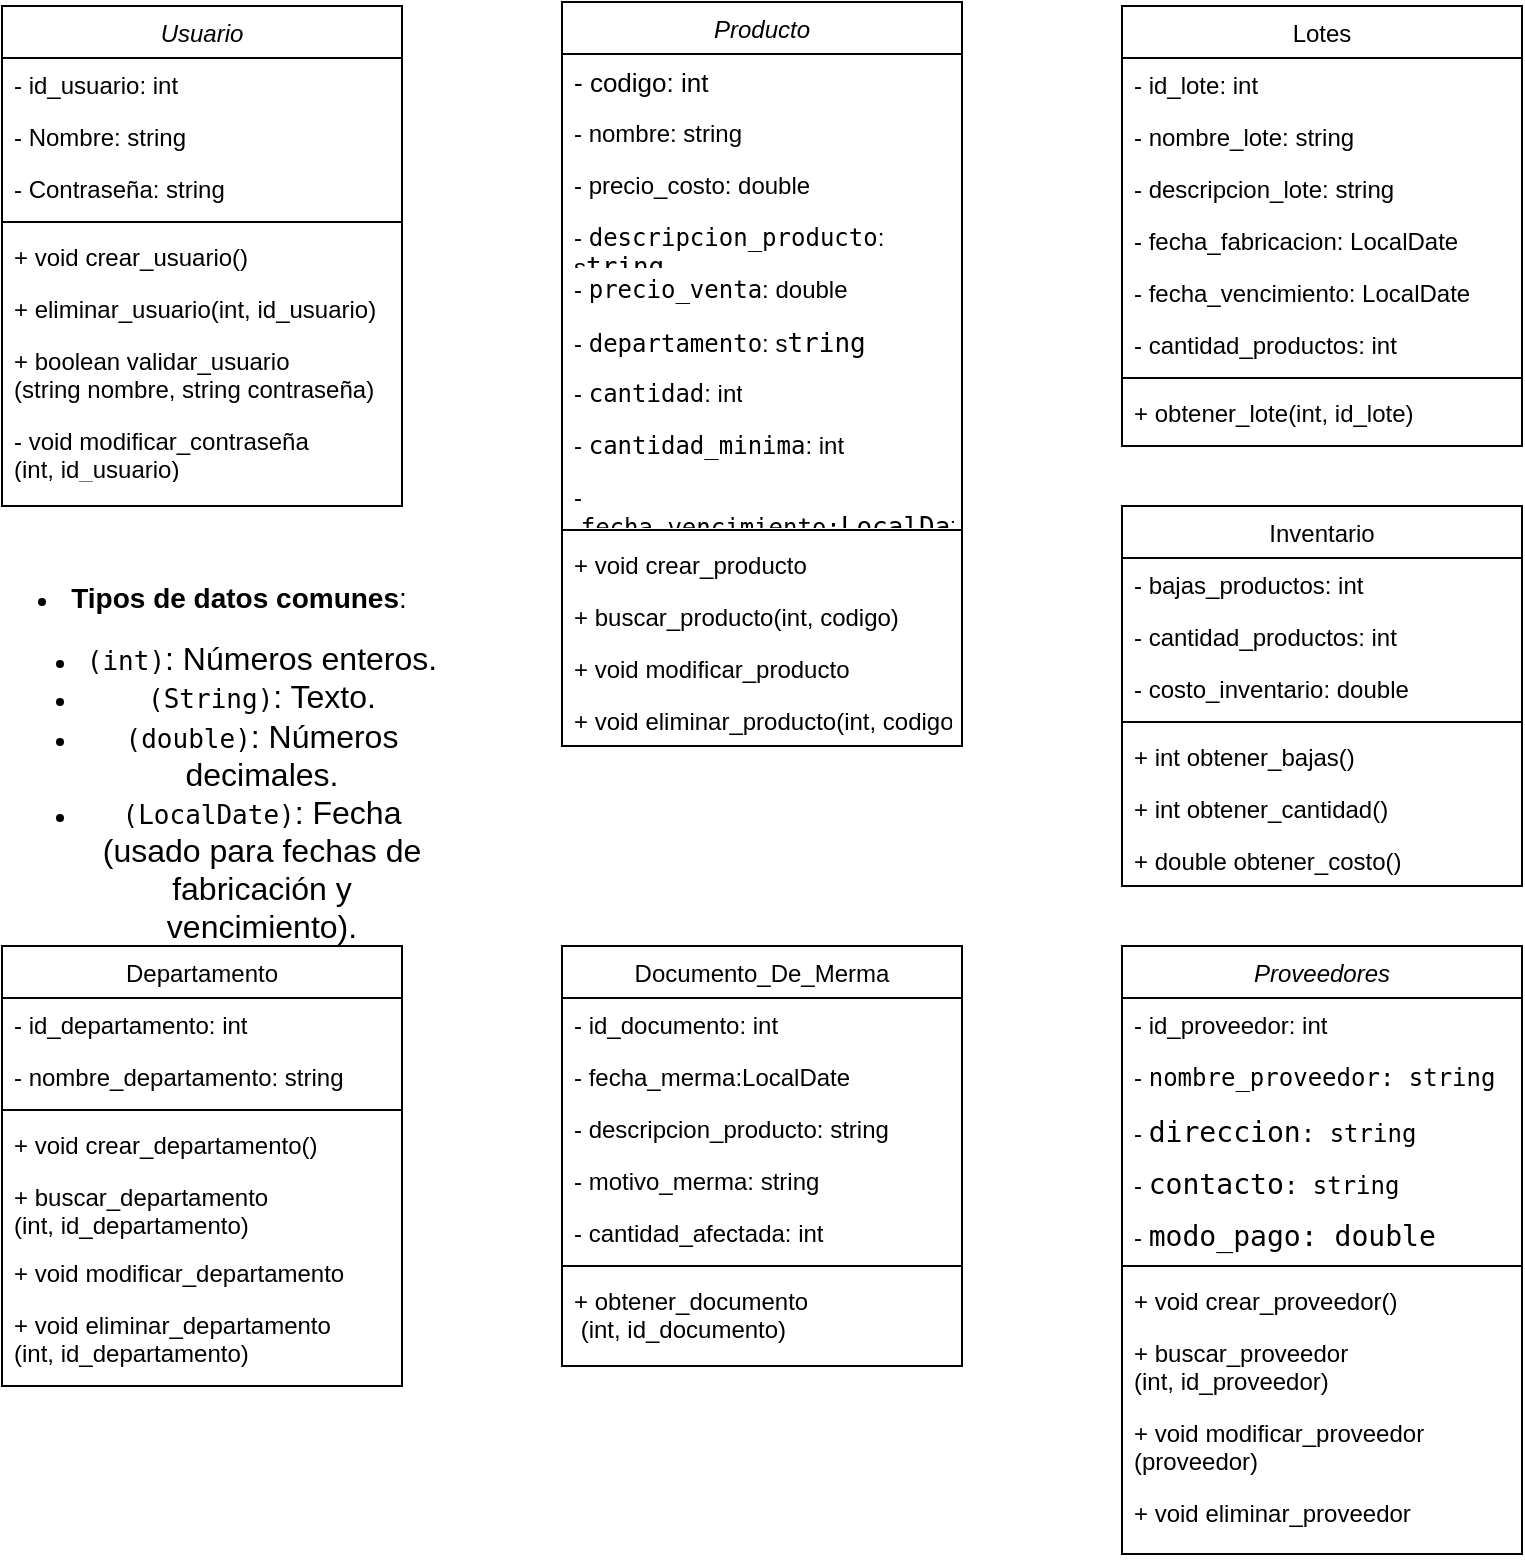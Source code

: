 <mxfile version="24.8.6">
  <diagram id="C5RBs43oDa-KdzZeNtuy" name="Page-1">
    <mxGraphModel dx="756" dy="388" grid="1" gridSize="10" guides="1" tooltips="1" connect="1" arrows="1" fold="1" page="1" pageScale="1" pageWidth="827" pageHeight="1169" math="0" shadow="0">
      <root>
        <mxCell id="WIyWlLk6GJQsqaUBKTNV-0" />
        <mxCell id="WIyWlLk6GJQsqaUBKTNV-1" parent="WIyWlLk6GJQsqaUBKTNV-0" />
        <mxCell id="zkfFHV4jXpPFQw0GAbJ--0" value="Usuario" style="swimlane;fontStyle=2;align=center;verticalAlign=top;childLayout=stackLayout;horizontal=1;startSize=26;horizontalStack=0;resizeParent=1;resizeLast=0;collapsible=1;marginBottom=0;rounded=0;shadow=0;strokeWidth=1;" parent="WIyWlLk6GJQsqaUBKTNV-1" vertex="1">
          <mxGeometry x="40" y="40" width="200" height="250" as="geometry">
            <mxRectangle x="230" y="140" width="160" height="26" as="alternateBounds" />
          </mxGeometry>
        </mxCell>
        <mxCell id="zkfFHV4jXpPFQw0GAbJ--1" value="- id_usuario: int" style="text;align=left;verticalAlign=top;spacingLeft=4;spacingRight=4;overflow=hidden;rotatable=0;points=[[0,0.5],[1,0.5]];portConstraint=eastwest;" parent="zkfFHV4jXpPFQw0GAbJ--0" vertex="1">
          <mxGeometry y="26" width="200" height="26" as="geometry" />
        </mxCell>
        <mxCell id="zkfFHV4jXpPFQw0GAbJ--2" value="- Nombre: string" style="text;align=left;verticalAlign=top;spacingLeft=4;spacingRight=4;overflow=hidden;rotatable=0;points=[[0,0.5],[1,0.5]];portConstraint=eastwest;rounded=0;shadow=0;html=0;" parent="zkfFHV4jXpPFQw0GAbJ--0" vertex="1">
          <mxGeometry y="52" width="200" height="26" as="geometry" />
        </mxCell>
        <mxCell id="zkfFHV4jXpPFQw0GAbJ--3" value="- Contraseña: string" style="text;align=left;verticalAlign=top;spacingLeft=4;spacingRight=4;overflow=hidden;rotatable=0;points=[[0,0.5],[1,0.5]];portConstraint=eastwest;rounded=0;shadow=0;html=0;" parent="zkfFHV4jXpPFQw0GAbJ--0" vertex="1">
          <mxGeometry y="78" width="200" height="26" as="geometry" />
        </mxCell>
        <mxCell id="zkfFHV4jXpPFQw0GAbJ--4" value="" style="line;html=1;strokeWidth=1;align=left;verticalAlign=middle;spacingTop=-1;spacingLeft=3;spacingRight=3;rotatable=0;labelPosition=right;points=[];portConstraint=eastwest;" parent="zkfFHV4jXpPFQw0GAbJ--0" vertex="1">
          <mxGeometry y="104" width="200" height="8" as="geometry" />
        </mxCell>
        <mxCell id="AEPmpZOli4dW2N7cKXhk-19" value="+ void crear_usuario()" style="text;align=left;verticalAlign=top;spacingLeft=4;spacingRight=4;overflow=hidden;rotatable=0;points=[[0,0.5],[1,0.5]];portConstraint=eastwest;" parent="zkfFHV4jXpPFQw0GAbJ--0" vertex="1">
          <mxGeometry y="112" width="200" height="26" as="geometry" />
        </mxCell>
        <mxCell id="AEPmpZOli4dW2N7cKXhk-24" value="+ eliminar_usuario(int, id_usuario)" style="text;align=left;verticalAlign=top;spacingLeft=4;spacingRight=4;overflow=hidden;rotatable=0;points=[[0,0.5],[1,0.5]];portConstraint=eastwest;" parent="zkfFHV4jXpPFQw0GAbJ--0" vertex="1">
          <mxGeometry y="138" width="200" height="26" as="geometry" />
        </mxCell>
        <mxCell id="AEPmpZOli4dW2N7cKXhk-25" value="+ boolean validar_usuario &#xa;(string nombre, string contraseña)" style="text;align=left;verticalAlign=top;spacingLeft=4;spacingRight=4;overflow=hidden;rotatable=0;points=[[0,0.5],[1,0.5]];portConstraint=eastwest;" parent="zkfFHV4jXpPFQw0GAbJ--0" vertex="1">
          <mxGeometry y="164" width="200" height="40" as="geometry" />
        </mxCell>
        <mxCell id="AEPmpZOli4dW2N7cKXhk-23" value="- void modificar_contraseña&#xa;(int, id_usuario)" style="text;align=left;verticalAlign=top;spacingLeft=4;spacingRight=4;overflow=hidden;rotatable=0;points=[[0,0.5],[1,0.5]];portConstraint=eastwest;" parent="zkfFHV4jXpPFQw0GAbJ--0" vertex="1">
          <mxGeometry y="204" width="200" height="30" as="geometry" />
        </mxCell>
        <mxCell id="zkfFHV4jXpPFQw0GAbJ--6" value="Documento_De_Merma" style="swimlane;fontStyle=0;align=center;verticalAlign=top;childLayout=stackLayout;horizontal=1;startSize=26;horizontalStack=0;resizeParent=1;resizeLast=0;collapsible=1;marginBottom=0;rounded=0;shadow=0;strokeWidth=1;" parent="WIyWlLk6GJQsqaUBKTNV-1" vertex="1">
          <mxGeometry x="320" y="510" width="200" height="210" as="geometry">
            <mxRectangle x="130" y="380" width="160" height="26" as="alternateBounds" />
          </mxGeometry>
        </mxCell>
        <mxCell id="zkfFHV4jXpPFQw0GAbJ--7" value="- id_documento: int" style="text;align=left;verticalAlign=top;spacingLeft=4;spacingRight=4;overflow=hidden;rotatable=0;points=[[0,0.5],[1,0.5]];portConstraint=eastwest;" parent="zkfFHV4jXpPFQw0GAbJ--6" vertex="1">
          <mxGeometry y="26" width="200" height="26" as="geometry" />
        </mxCell>
        <mxCell id="PkGunIE6QeiL3xr68-80-14" value="- fecha_merma:LocalDate" style="text;align=left;verticalAlign=top;spacingLeft=4;spacingRight=4;overflow=hidden;rotatable=0;points=[[0,0.5],[1,0.5]];portConstraint=eastwest;" parent="zkfFHV4jXpPFQw0GAbJ--6" vertex="1">
          <mxGeometry y="52" width="200" height="26" as="geometry" />
        </mxCell>
        <mxCell id="PkGunIE6QeiL3xr68-80-15" value="- descripcion_producto: string" style="text;align=left;verticalAlign=top;spacingLeft=4;spacingRight=4;overflow=hidden;rotatable=0;points=[[0,0.5],[1,0.5]];portConstraint=eastwest;" parent="zkfFHV4jXpPFQw0GAbJ--6" vertex="1">
          <mxGeometry y="78" width="200" height="26" as="geometry" />
        </mxCell>
        <mxCell id="PkGunIE6QeiL3xr68-80-16" value="- motivo_merma: string" style="text;align=left;verticalAlign=top;spacingLeft=4;spacingRight=4;overflow=hidden;rotatable=0;points=[[0,0.5],[1,0.5]];portConstraint=eastwest;" parent="zkfFHV4jXpPFQw0GAbJ--6" vertex="1">
          <mxGeometry y="104" width="200" height="26" as="geometry" />
        </mxCell>
        <mxCell id="PkGunIE6QeiL3xr68-80-13" value="- cantidad_afectada: int" style="text;align=left;verticalAlign=top;spacingLeft=4;spacingRight=4;overflow=hidden;rotatable=0;points=[[0,0.5],[1,0.5]];portConstraint=eastwest;" parent="zkfFHV4jXpPFQw0GAbJ--6" vertex="1">
          <mxGeometry y="130" width="200" height="26" as="geometry" />
        </mxCell>
        <mxCell id="zkfFHV4jXpPFQw0GAbJ--9" value="" style="line;html=1;strokeWidth=1;align=left;verticalAlign=middle;spacingTop=-1;spacingLeft=3;spacingRight=3;rotatable=0;labelPosition=right;points=[];portConstraint=eastwest;" parent="zkfFHV4jXpPFQw0GAbJ--6" vertex="1">
          <mxGeometry y="156" width="200" height="8" as="geometry" />
        </mxCell>
        <mxCell id="zkfFHV4jXpPFQw0GAbJ--10" value="+ obtener_documento &#xa; (int, id_documento)" style="text;align=left;verticalAlign=top;spacingLeft=4;spacingRight=4;overflow=hidden;rotatable=0;points=[[0,0.5],[1,0.5]];portConstraint=eastwest;fontStyle=0" parent="zkfFHV4jXpPFQw0GAbJ--6" vertex="1">
          <mxGeometry y="164" width="200" height="46" as="geometry" />
        </mxCell>
        <mxCell id="AEPmpZOli4dW2N7cKXhk-31" value="Inventario" style="swimlane;fontStyle=0;align=center;verticalAlign=top;childLayout=stackLayout;horizontal=1;startSize=26;horizontalStack=0;resizeParent=1;resizeLast=0;collapsible=1;marginBottom=0;rounded=0;shadow=0;strokeWidth=1;" parent="WIyWlLk6GJQsqaUBKTNV-1" vertex="1">
          <mxGeometry x="600" y="290" width="200" height="190" as="geometry">
            <mxRectangle x="130" y="380" width="160" height="26" as="alternateBounds" />
          </mxGeometry>
        </mxCell>
        <mxCell id="AEPmpZOli4dW2N7cKXhk-32" value="- bajas_productos: int" style="text;align=left;verticalAlign=top;spacingLeft=4;spacingRight=4;overflow=hidden;rotatable=0;points=[[0,0.5],[1,0.5]];portConstraint=eastwest;" parent="AEPmpZOli4dW2N7cKXhk-31" vertex="1">
          <mxGeometry y="26" width="200" height="26" as="geometry" />
        </mxCell>
        <mxCell id="PkGunIE6QeiL3xr68-80-6" value="- cantidad_productos: int" style="text;align=left;verticalAlign=top;spacingLeft=4;spacingRight=4;overflow=hidden;rotatable=0;points=[[0,0.5],[1,0.5]];portConstraint=eastwest;" parent="AEPmpZOli4dW2N7cKXhk-31" vertex="1">
          <mxGeometry y="52" width="200" height="26" as="geometry" />
        </mxCell>
        <mxCell id="PkGunIE6QeiL3xr68-80-5" value="- costo_inventario: double" style="text;align=left;verticalAlign=top;spacingLeft=4;spacingRight=4;overflow=hidden;rotatable=0;points=[[0,0.5],[1,0.5]];portConstraint=eastwest;" parent="AEPmpZOli4dW2N7cKXhk-31" vertex="1">
          <mxGeometry y="78" width="200" height="26" as="geometry" />
        </mxCell>
        <mxCell id="AEPmpZOli4dW2N7cKXhk-33" value="" style="line;html=1;strokeWidth=1;align=left;verticalAlign=middle;spacingTop=-1;spacingLeft=3;spacingRight=3;rotatable=0;labelPosition=right;points=[];portConstraint=eastwest;" parent="AEPmpZOli4dW2N7cKXhk-31" vertex="1">
          <mxGeometry y="104" width="200" height="8" as="geometry" />
        </mxCell>
        <mxCell id="AEPmpZOli4dW2N7cKXhk-34" value="+ int obtener_bajas()" style="text;align=left;verticalAlign=top;spacingLeft=4;spacingRight=4;overflow=hidden;rotatable=0;points=[[0,0.5],[1,0.5]];portConstraint=eastwest;fontStyle=0" parent="AEPmpZOli4dW2N7cKXhk-31" vertex="1">
          <mxGeometry y="112" width="200" height="26" as="geometry" />
        </mxCell>
        <mxCell id="AEPmpZOli4dW2N7cKXhk-35" value="+ int obtener_cantidad()" style="text;align=left;verticalAlign=top;spacingLeft=4;spacingRight=4;overflow=hidden;rotatable=0;points=[[0,0.5],[1,0.5]];portConstraint=eastwest;" parent="AEPmpZOli4dW2N7cKXhk-31" vertex="1">
          <mxGeometry y="138" width="200" height="26" as="geometry" />
        </mxCell>
        <mxCell id="AEPmpZOli4dW2N7cKXhk-37" value="+ double obtener_costo()" style="text;align=left;verticalAlign=top;spacingLeft=4;spacingRight=4;overflow=hidden;rotatable=0;points=[[0,0.5],[1,0.5]];portConstraint=eastwest;" parent="AEPmpZOli4dW2N7cKXhk-31" vertex="1">
          <mxGeometry y="164" width="200" height="26" as="geometry" />
        </mxCell>
        <mxCell id="AEPmpZOli4dW2N7cKXhk-61" value="Proveedores" style="swimlane;fontStyle=2;align=center;verticalAlign=top;childLayout=stackLayout;horizontal=1;startSize=26;horizontalStack=0;resizeParent=1;resizeLast=0;collapsible=1;marginBottom=0;rounded=0;shadow=0;strokeWidth=1;" parent="WIyWlLk6GJQsqaUBKTNV-1" vertex="1">
          <mxGeometry x="600" y="510" width="200" height="304" as="geometry">
            <mxRectangle x="230" y="140" width="160" height="26" as="alternateBounds" />
          </mxGeometry>
        </mxCell>
        <mxCell id="AEPmpZOli4dW2N7cKXhk-62" value="- id_proveedor: int" style="text;align=left;verticalAlign=top;spacingLeft=4;spacingRight=4;overflow=hidden;rotatable=0;points=[[0,0.5],[1,0.5]];portConstraint=eastwest;" parent="AEPmpZOli4dW2N7cKXhk-61" vertex="1">
          <mxGeometry y="26" width="200" height="26" as="geometry" />
        </mxCell>
        <mxCell id="AEPmpZOli4dW2N7cKXhk-66" value="&lt;font style=&quot;font-size: 12px;&quot;&gt;&lt;span style=&quot;text-wrap-mode: nowrap;&quot;&gt;-&amp;nbsp;&lt;/span&gt;&lt;span style=&quot;font-family: monospace; text-align: center;&quot;&gt;nombre_proveedor: string&lt;/span&gt;&lt;/font&gt;" style="text;strokeColor=none;fillColor=none;align=left;verticalAlign=top;spacingLeft=4;spacingRight=4;overflow=hidden;rotatable=0;points=[[0,0.5],[1,0.5]];portConstraint=eastwest;whiteSpace=wrap;html=1;" parent="AEPmpZOli4dW2N7cKXhk-61" vertex="1">
          <mxGeometry y="52" width="200" height="26" as="geometry" />
        </mxCell>
        <mxCell id="AEPmpZOli4dW2N7cKXhk-65" value="&lt;span style=&quot;text-wrap-mode: nowrap;&quot;&gt;-&amp;nbsp;&lt;/span&gt;&lt;span style=&quot;font-family: monospace; font-size: 14.04px; text-align: center;&quot;&gt;direccion&lt;/span&gt;&lt;span style=&quot;font-family: monospace; text-align: center;&quot;&gt;: string&lt;/span&gt;" style="text;strokeColor=none;fillColor=none;align=left;verticalAlign=top;spacingLeft=4;spacingRight=4;overflow=hidden;rotatable=0;points=[[0,0.5],[1,0.5]];portConstraint=eastwest;whiteSpace=wrap;html=1;" parent="AEPmpZOli4dW2N7cKXhk-61" vertex="1">
          <mxGeometry y="78" width="200" height="26" as="geometry" />
        </mxCell>
        <mxCell id="AEPmpZOli4dW2N7cKXhk-99" value="&lt;span style=&quot;text-wrap-mode: nowrap;&quot;&gt;-&amp;nbsp;&lt;/span&gt;&lt;span style=&quot;font-family: monospace; font-size: 14.04px; text-align: center;&quot;&gt;contacto&lt;/span&gt;&lt;span style=&quot;font-family: monospace; text-align: center;&quot;&gt;: string&lt;/span&gt;" style="text;strokeColor=none;fillColor=none;align=left;verticalAlign=top;spacingLeft=4;spacingRight=4;overflow=hidden;rotatable=0;points=[[0,0.5],[1,0.5]];portConstraint=eastwest;whiteSpace=wrap;html=1;" parent="AEPmpZOli4dW2N7cKXhk-61" vertex="1">
          <mxGeometry y="104" width="200" height="26" as="geometry" />
        </mxCell>
        <mxCell id="AEPmpZOli4dW2N7cKXhk-103" value="&lt;span style=&quot;text-wrap-mode: nowrap;&quot;&gt;-&amp;nbsp;&lt;/span&gt;&lt;span style=&quot;font-family: monospace; font-size: 14.04px; text-align: center;&quot;&gt;modo_pago: double&lt;/span&gt;" style="text;strokeColor=none;fillColor=none;align=left;verticalAlign=top;spacingLeft=4;spacingRight=4;overflow=hidden;rotatable=0;points=[[0,0.5],[1,0.5]];portConstraint=eastwest;whiteSpace=wrap;html=1;" parent="AEPmpZOli4dW2N7cKXhk-61" vertex="1">
          <mxGeometry y="130" width="200" height="26" as="geometry" />
        </mxCell>
        <mxCell id="AEPmpZOli4dW2N7cKXhk-69" value="" style="line;html=1;strokeWidth=1;align=left;verticalAlign=middle;spacingTop=-1;spacingLeft=3;spacingRight=3;rotatable=0;labelPosition=right;points=[];portConstraint=eastwest;" parent="AEPmpZOli4dW2N7cKXhk-61" vertex="1">
          <mxGeometry y="156" width="200" height="8" as="geometry" />
        </mxCell>
        <mxCell id="9rkBWfhvwwIUuKAjocJV-7" value="+ void crear_proveedor()" style="text;align=left;verticalAlign=top;spacingLeft=4;spacingRight=4;overflow=hidden;rotatable=0;points=[[0,0.5],[1,0.5]];portConstraint=eastwest;" parent="AEPmpZOli4dW2N7cKXhk-61" vertex="1">
          <mxGeometry y="164" width="200" height="26" as="geometry" />
        </mxCell>
        <mxCell id="AEPmpZOli4dW2N7cKXhk-75" value="+ buscar_proveedor&#xa;(int, id_proveedor)" style="text;align=left;verticalAlign=top;spacingLeft=4;spacingRight=4;overflow=hidden;rotatable=0;points=[[0,0.5],[1,0.5]];portConstraint=eastwest;" parent="AEPmpZOli4dW2N7cKXhk-61" vertex="1">
          <mxGeometry y="190" width="200" height="40" as="geometry" />
        </mxCell>
        <mxCell id="AEPmpZOli4dW2N7cKXhk-76" value="+ void modificar_proveedor&#xa;(proveedor)" style="text;align=left;verticalAlign=top;spacingLeft=4;spacingRight=4;overflow=hidden;rotatable=0;points=[[0,0.5],[1,0.5]];portConstraint=eastwest;" parent="AEPmpZOli4dW2N7cKXhk-61" vertex="1">
          <mxGeometry y="230" width="200" height="40" as="geometry" />
        </mxCell>
        <mxCell id="AEPmpZOli4dW2N7cKXhk-98" value="+ void eliminar_proveedor" style="text;align=left;verticalAlign=top;spacingLeft=4;spacingRight=4;overflow=hidden;rotatable=0;points=[[0,0.5],[1,0.5]];portConstraint=eastwest;" parent="AEPmpZOli4dW2N7cKXhk-61" vertex="1">
          <mxGeometry y="270" width="200" height="34" as="geometry" />
        </mxCell>
        <mxCell id="AEPmpZOli4dW2N7cKXhk-80" value="Producto" style="swimlane;fontStyle=2;align=center;verticalAlign=top;childLayout=stackLayout;horizontal=1;startSize=26;horizontalStack=0;resizeParent=1;resizeLast=0;collapsible=1;marginBottom=0;rounded=0;shadow=0;strokeWidth=1;" parent="WIyWlLk6GJQsqaUBKTNV-1" vertex="1">
          <mxGeometry x="320" y="38" width="200" height="372" as="geometry">
            <mxRectangle x="230" y="140" width="160" height="26" as="alternateBounds" />
          </mxGeometry>
        </mxCell>
        <mxCell id="AEPmpZOli4dW2N7cKXhk-81" value="- codigo: int" style="text;align=left;verticalAlign=top;spacingLeft=4;spacingRight=4;overflow=hidden;rotatable=0;points=[[0,0.5],[1,0.5]];portConstraint=eastwest;fontSize=13;" parent="AEPmpZOli4dW2N7cKXhk-80" vertex="1">
          <mxGeometry y="26" width="200" height="26" as="geometry" />
        </mxCell>
        <mxCell id="AEPmpZOli4dW2N7cKXhk-82" value="- nombre: string" style="text;align=left;verticalAlign=top;spacingLeft=4;spacingRight=4;overflow=hidden;rotatable=0;points=[[0,0.5],[1,0.5]];portConstraint=eastwest;rounded=0;shadow=0;html=0;" parent="AEPmpZOli4dW2N7cKXhk-80" vertex="1">
          <mxGeometry y="52" width="200" height="26" as="geometry" />
        </mxCell>
        <mxCell id="AEPmpZOli4dW2N7cKXhk-83" value="- precio_costo: double" style="text;align=left;verticalAlign=top;spacingLeft=4;spacingRight=4;overflow=hidden;rotatable=0;points=[[0,0.5],[1,0.5]];portConstraint=eastwest;rounded=0;shadow=0;html=0;" parent="AEPmpZOli4dW2N7cKXhk-80" vertex="1">
          <mxGeometry y="78" width="200" height="26" as="geometry" />
        </mxCell>
        <mxCell id="AEPmpZOli4dW2N7cKXhk-84" value="&lt;span style=&quot;text-wrap-mode: nowrap;&quot;&gt;-&amp;nbsp;&lt;/span&gt;&lt;span style=&quot;font-family: monospace; text-align: center;&quot;&gt;descripcion_producto&lt;/span&gt;&lt;span style=&quot;text-wrap-mode: nowrap;&quot;&gt;: s&lt;/span&gt;&lt;span style=&quot;padding: 0px; margin: 0px; font-family: monospace; font-size: medium; text-align: center;&quot;&gt;tring&lt;/span&gt;" style="text;strokeColor=none;fillColor=none;align=left;verticalAlign=top;spacingLeft=4;spacingRight=4;overflow=hidden;rotatable=0;points=[[0,0.5],[1,0.5]];portConstraint=eastwest;whiteSpace=wrap;html=1;" parent="AEPmpZOli4dW2N7cKXhk-80" vertex="1">
          <mxGeometry y="104" width="200" height="26" as="geometry" />
        </mxCell>
        <mxCell id="AEPmpZOli4dW2N7cKXhk-85" value="&lt;span style=&quot;text-wrap-mode: nowrap;&quot;&gt;-&amp;nbsp;&lt;/span&gt;&lt;span style=&quot;font-family: monospace; text-align: center;&quot;&gt;precio_venta&lt;/span&gt;&lt;span style=&quot;text-wrap-mode: nowrap;&quot;&gt;: double&lt;/span&gt;" style="text;strokeColor=none;fillColor=none;align=left;verticalAlign=top;spacingLeft=4;spacingRight=4;overflow=hidden;rotatable=0;points=[[0,0.5],[1,0.5]];portConstraint=eastwest;whiteSpace=wrap;html=1;" parent="AEPmpZOli4dW2N7cKXhk-80" vertex="1">
          <mxGeometry y="130" width="200" height="26" as="geometry" />
        </mxCell>
        <mxCell id="AEPmpZOli4dW2N7cKXhk-86" value="&lt;span style=&quot;text-wrap-mode: nowrap;&quot;&gt;-&amp;nbsp;&lt;/span&gt;&lt;span style=&quot;font-family: monospace; text-align: center;&quot;&gt;departamento&lt;/span&gt;&lt;span style=&quot;text-wrap-mode: nowrap;&quot;&gt;: s&lt;/span&gt;&lt;span style=&quot;padding: 0px; margin: 0px; font-family: monospace; font-size: medium; text-align: center;&quot;&gt;tring&lt;/span&gt;" style="text;strokeColor=none;fillColor=none;align=left;verticalAlign=top;spacingLeft=4;spacingRight=4;overflow=hidden;rotatable=0;points=[[0,0.5],[1,0.5]];portConstraint=eastwest;whiteSpace=wrap;html=1;" parent="AEPmpZOli4dW2N7cKXhk-80" vertex="1">
          <mxGeometry y="156" width="200" height="26" as="geometry" />
        </mxCell>
        <mxCell id="PkGunIE6QeiL3xr68-80-1" value="&lt;span style=&quot;text-wrap-mode: nowrap;&quot;&gt;-&amp;nbsp;&lt;/span&gt;&lt;span style=&quot;font-family: monospace; text-align: center;&quot;&gt;cantidad&lt;/span&gt;&lt;span style=&quot;text-wrap-mode: nowrap;&quot;&gt;: int&lt;/span&gt;" style="text;strokeColor=none;fillColor=none;align=left;verticalAlign=top;spacingLeft=4;spacingRight=4;overflow=hidden;rotatable=0;points=[[0,0.5],[1,0.5]];portConstraint=eastwest;whiteSpace=wrap;html=1;" parent="AEPmpZOli4dW2N7cKXhk-80" vertex="1">
          <mxGeometry y="182" width="200" height="26" as="geometry" />
        </mxCell>
        <mxCell id="PkGunIE6QeiL3xr68-80-3" value="&lt;span style=&quot;text-wrap-mode: nowrap;&quot;&gt;-&amp;nbsp;&lt;/span&gt;&lt;span style=&quot;font-family: monospace; text-align: center;&quot;&gt;cantidad_minima&lt;/span&gt;&lt;span style=&quot;text-wrap-mode: nowrap;&quot;&gt;: int&lt;/span&gt;" style="text;strokeColor=none;fillColor=none;align=left;verticalAlign=top;spacingLeft=4;spacingRight=4;overflow=hidden;rotatable=0;points=[[0,0.5],[1,0.5]];portConstraint=eastwest;whiteSpace=wrap;html=1;" parent="AEPmpZOli4dW2N7cKXhk-80" vertex="1">
          <mxGeometry y="208" width="200" height="26" as="geometry" />
        </mxCell>
        <mxCell id="PkGunIE6QeiL3xr68-80-2" value="&lt;span style=&quot;text-wrap-mode: nowrap;&quot;&gt;-&amp;nbsp;&lt;/span&gt;&lt;span style=&quot;font-family: monospace; text-align: center;&quot;&gt;fecha_vencimiento:&lt;/span&gt;&lt;span style=&quot;font-family: monospace; font-size: medium; text-align: center;&quot;&gt;LocalDate&lt;/span&gt;" style="text;strokeColor=none;fillColor=none;align=left;verticalAlign=top;spacingLeft=4;spacingRight=4;overflow=hidden;rotatable=0;points=[[0,0.5],[1,0.5]];portConstraint=eastwest;whiteSpace=wrap;html=1;" parent="AEPmpZOli4dW2N7cKXhk-80" vertex="1">
          <mxGeometry y="234" width="200" height="26" as="geometry" />
        </mxCell>
        <mxCell id="AEPmpZOli4dW2N7cKXhk-87" value="" style="line;html=1;strokeWidth=1;align=left;verticalAlign=middle;spacingTop=-1;spacingLeft=3;spacingRight=3;rotatable=0;labelPosition=right;points=[];portConstraint=eastwest;" parent="AEPmpZOli4dW2N7cKXhk-80" vertex="1">
          <mxGeometry y="260" width="200" height="8" as="geometry" />
        </mxCell>
        <mxCell id="AEPmpZOli4dW2N7cKXhk-88" value="+ void crear_producto" style="text;align=left;verticalAlign=top;spacingLeft=4;spacingRight=4;overflow=hidden;rotatable=0;points=[[0,0.5],[1,0.5]];portConstraint=eastwest;" parent="AEPmpZOli4dW2N7cKXhk-80" vertex="1">
          <mxGeometry y="268" width="200" height="26" as="geometry" />
        </mxCell>
        <mxCell id="AEPmpZOli4dW2N7cKXhk-89" value="+ buscar_producto(int, codigo)" style="text;align=left;verticalAlign=top;spacingLeft=4;spacingRight=4;overflow=hidden;rotatable=0;points=[[0,0.5],[1,0.5]];portConstraint=eastwest;" parent="AEPmpZOli4dW2N7cKXhk-80" vertex="1">
          <mxGeometry y="294" width="200" height="26" as="geometry" />
        </mxCell>
        <mxCell id="AEPmpZOli4dW2N7cKXhk-90" value="+ void modificar_producto" style="text;align=left;verticalAlign=top;spacingLeft=4;spacingRight=4;overflow=hidden;rotatable=0;points=[[0,0.5],[1,0.5]];portConstraint=eastwest;" parent="AEPmpZOli4dW2N7cKXhk-80" vertex="1">
          <mxGeometry y="320" width="200" height="26" as="geometry" />
        </mxCell>
        <mxCell id="AEPmpZOli4dW2N7cKXhk-91" value="+ void eliminar_producto(int, codigo)" style="text;align=left;verticalAlign=top;spacingLeft=4;spacingRight=4;overflow=hidden;rotatable=0;points=[[0,0.5],[1,0.5]];portConstraint=eastwest;" parent="AEPmpZOli4dW2N7cKXhk-80" vertex="1">
          <mxGeometry y="346" width="200" height="26" as="geometry" />
        </mxCell>
        <mxCell id="vBzN3tZpcap-TTZxw3AA-22" value="Lotes" style="swimlane;fontStyle=0;align=center;verticalAlign=top;childLayout=stackLayout;horizontal=1;startSize=26;horizontalStack=0;resizeParent=1;resizeLast=0;collapsible=1;marginBottom=0;rounded=0;shadow=0;strokeWidth=1;" parent="WIyWlLk6GJQsqaUBKTNV-1" vertex="1">
          <mxGeometry x="600" y="40" width="200" height="220" as="geometry">
            <mxRectangle x="130" y="380" width="160" height="26" as="alternateBounds" />
          </mxGeometry>
        </mxCell>
        <mxCell id="vBzN3tZpcap-TTZxw3AA-23" value="- id_lote: int" style="text;align=left;verticalAlign=top;spacingLeft=4;spacingRight=4;overflow=hidden;rotatable=0;points=[[0,0.5],[1,0.5]];portConstraint=eastwest;" parent="vBzN3tZpcap-TTZxw3AA-22" vertex="1">
          <mxGeometry y="26" width="200" height="26" as="geometry" />
        </mxCell>
        <mxCell id="vBzN3tZpcap-TTZxw3AA-29" value="- nombre_lote: string" style="text;align=left;verticalAlign=top;spacingLeft=4;spacingRight=4;overflow=hidden;rotatable=0;points=[[0,0.5],[1,0.5]];portConstraint=eastwest;" parent="vBzN3tZpcap-TTZxw3AA-22" vertex="1">
          <mxGeometry y="52" width="200" height="26" as="geometry" />
        </mxCell>
        <mxCell id="vBzN3tZpcap-TTZxw3AA-30" value="- descripcion_lote: string" style="text;align=left;verticalAlign=top;spacingLeft=4;spacingRight=4;overflow=hidden;rotatable=0;points=[[0,0.5],[1,0.5]];portConstraint=eastwest;" parent="vBzN3tZpcap-TTZxw3AA-22" vertex="1">
          <mxGeometry y="78" width="200" height="26" as="geometry" />
        </mxCell>
        <mxCell id="vBzN3tZpcap-TTZxw3AA-32" value="- fecha_fabricacion: LocalDate" style="text;align=left;verticalAlign=top;spacingLeft=4;spacingRight=4;overflow=hidden;rotatable=0;points=[[0,0.5],[1,0.5]];portConstraint=eastwest;" parent="vBzN3tZpcap-TTZxw3AA-22" vertex="1">
          <mxGeometry y="104" width="200" height="26" as="geometry" />
        </mxCell>
        <mxCell id="vBzN3tZpcap-TTZxw3AA-28" value="- fecha_vencimiento: LocalDate" style="text;align=left;verticalAlign=top;spacingLeft=4;spacingRight=4;overflow=hidden;rotatable=0;points=[[0,0.5],[1,0.5]];portConstraint=eastwest;" parent="vBzN3tZpcap-TTZxw3AA-22" vertex="1">
          <mxGeometry y="130" width="200" height="26" as="geometry" />
        </mxCell>
        <mxCell id="PkGunIE6QeiL3xr68-80-4" value="- cantidad_productos: int" style="text;align=left;verticalAlign=top;spacingLeft=4;spacingRight=4;overflow=hidden;rotatable=0;points=[[0,0.5],[1,0.5]];portConstraint=eastwest;" parent="vBzN3tZpcap-TTZxw3AA-22" vertex="1">
          <mxGeometry y="156" width="200" height="26" as="geometry" />
        </mxCell>
        <mxCell id="vBzN3tZpcap-TTZxw3AA-24" value="" style="line;html=1;strokeWidth=1;align=left;verticalAlign=middle;spacingTop=-1;spacingLeft=3;spacingRight=3;rotatable=0;labelPosition=right;points=[];portConstraint=eastwest;" parent="vBzN3tZpcap-TTZxw3AA-22" vertex="1">
          <mxGeometry y="182" width="200" height="8" as="geometry" />
        </mxCell>
        <mxCell id="vBzN3tZpcap-TTZxw3AA-35" value="+ obtener_lote(int, id_lote)" style="text;align=left;verticalAlign=top;spacingLeft=4;spacingRight=4;overflow=hidden;rotatable=0;points=[[0,0.5],[1,0.5]];portConstraint=eastwest;" parent="vBzN3tZpcap-TTZxw3AA-22" vertex="1">
          <mxGeometry y="190" width="200" height="26" as="geometry" />
        </mxCell>
        <mxCell id="PkGunIE6QeiL3xr68-80-7" value="Departamento" style="swimlane;fontStyle=0;align=center;verticalAlign=top;childLayout=stackLayout;horizontal=1;startSize=26;horizontalStack=0;resizeParent=1;resizeLast=0;collapsible=1;marginBottom=0;rounded=0;shadow=0;strokeWidth=1;" parent="WIyWlLk6GJQsqaUBKTNV-1" vertex="1">
          <mxGeometry x="40" y="510" width="200" height="220" as="geometry">
            <mxRectangle x="130" y="380" width="160" height="26" as="alternateBounds" />
          </mxGeometry>
        </mxCell>
        <mxCell id="PkGunIE6QeiL3xr68-80-8" value="- id_departamento: int" style="text;align=left;verticalAlign=top;spacingLeft=4;spacingRight=4;overflow=hidden;rotatable=0;points=[[0,0.5],[1,0.5]];portConstraint=eastwest;" parent="PkGunIE6QeiL3xr68-80-7" vertex="1">
          <mxGeometry y="26" width="200" height="26" as="geometry" />
        </mxCell>
        <mxCell id="PkGunIE6QeiL3xr68-80-17" value="- nombre_departamento: string" style="text;align=left;verticalAlign=top;spacingLeft=4;spacingRight=4;overflow=hidden;rotatable=0;points=[[0,0.5],[1,0.5]];portConstraint=eastwest;" parent="PkGunIE6QeiL3xr68-80-7" vertex="1">
          <mxGeometry y="52" width="200" height="26" as="geometry" />
        </mxCell>
        <mxCell id="PkGunIE6QeiL3xr68-80-9" value="" style="line;html=1;strokeWidth=1;align=left;verticalAlign=middle;spacingTop=-1;spacingLeft=3;spacingRight=3;rotatable=0;labelPosition=right;points=[];portConstraint=eastwest;" parent="PkGunIE6QeiL3xr68-80-7" vertex="1">
          <mxGeometry y="78" width="200" height="8" as="geometry" />
        </mxCell>
        <mxCell id="PkGunIE6QeiL3xr68-80-10" value="+ void crear_departamento()" style="text;align=left;verticalAlign=top;spacingLeft=4;spacingRight=4;overflow=hidden;rotatable=0;points=[[0,0.5],[1,0.5]];portConstraint=eastwest;fontStyle=0" parent="PkGunIE6QeiL3xr68-80-7" vertex="1">
          <mxGeometry y="86" width="200" height="26" as="geometry" />
        </mxCell>
        <mxCell id="PkGunIE6QeiL3xr68-80-19" value="+ buscar_departamento&#xa;(int, id_departamento)" style="text;align=left;verticalAlign=top;spacingLeft=4;spacingRight=4;overflow=hidden;rotatable=0;points=[[0,0.5],[1,0.5]];portConstraint=eastwest;fontStyle=0" parent="PkGunIE6QeiL3xr68-80-7" vertex="1">
          <mxGeometry y="112" width="200" height="38" as="geometry" />
        </mxCell>
        <mxCell id="PkGunIE6QeiL3xr68-80-18" value="+ void modificar_departamento" style="text;align=left;verticalAlign=top;spacingLeft=4;spacingRight=4;overflow=hidden;rotatable=0;points=[[0,0.5],[1,0.5]];portConstraint=eastwest;fontStyle=0" parent="PkGunIE6QeiL3xr68-80-7" vertex="1">
          <mxGeometry y="150" width="200" height="26" as="geometry" />
        </mxCell>
        <mxCell id="PkGunIE6QeiL3xr68-80-11" value="+ void eliminar_departamento&#xa;(int, id_departamento)" style="text;align=left;verticalAlign=top;spacingLeft=4;spacingRight=4;overflow=hidden;rotatable=0;points=[[0,0.5],[1,0.5]];portConstraint=eastwest;" parent="PkGunIE6QeiL3xr68-80-7" vertex="1">
          <mxGeometry y="176" width="200" height="44" as="geometry" />
        </mxCell>
        <mxCell id="PkGunIE6QeiL3xr68-80-21" value="&lt;li&gt;&lt;font style=&quot;font-size: 14px;&quot;&gt;&lt;strong&gt;Tipos de datos comunes&lt;/strong&gt;:&lt;/font&gt;&lt;ul&gt;&lt;li&gt;&lt;font size=&quot;3&quot;&gt;&lt;code&gt;(int)&lt;/code&gt;: Números enteros.&lt;/font&gt;&lt;/li&gt;&lt;li&gt;&lt;font size=&quot;3&quot;&gt;&lt;code&gt;(String)&lt;/code&gt;: Texto.&lt;/font&gt;&lt;/li&gt;&lt;li&gt;&lt;font size=&quot;3&quot;&gt;&lt;code&gt;(double)&lt;/code&gt;: Números decimales.&lt;/font&gt;&lt;/li&gt;&lt;li&gt;&lt;font size=&quot;3&quot;&gt;&lt;code&gt;(LocalDate)&lt;/code&gt;: Fecha (usado para fechas de fabricación y vencimiento).&lt;/font&gt;&lt;/li&gt;&lt;/ul&gt;&lt;/li&gt;" style="text;html=1;align=center;verticalAlign=middle;whiteSpace=wrap;rounded=0;" parent="WIyWlLk6GJQsqaUBKTNV-1" vertex="1">
          <mxGeometry x="40" y="350" width="220" height="150" as="geometry" />
        </mxCell>
      </root>
    </mxGraphModel>
  </diagram>
</mxfile>
